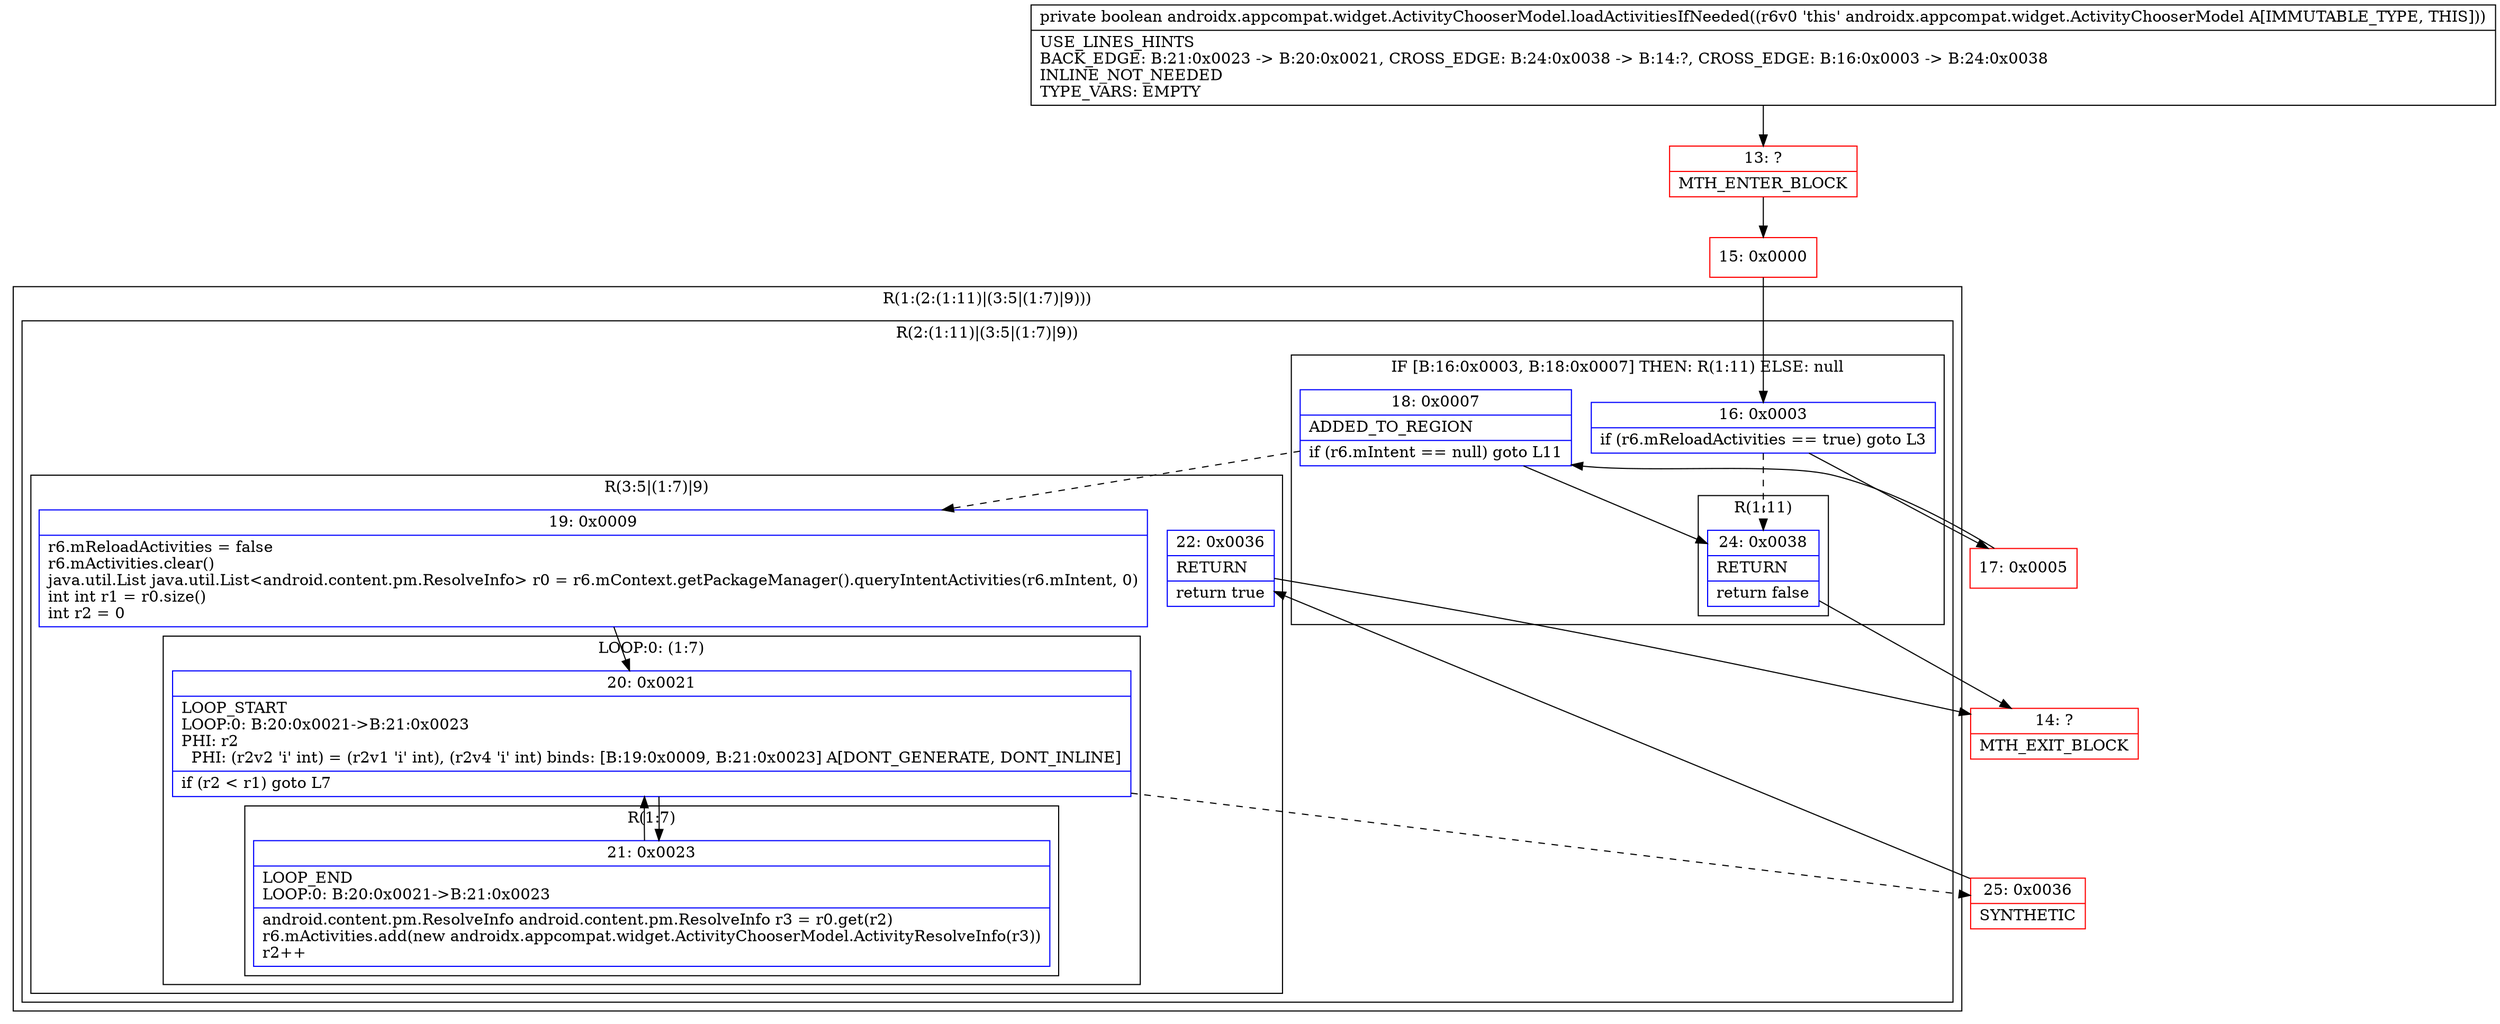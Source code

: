 digraph "CFG forandroidx.appcompat.widget.ActivityChooserModel.loadActivitiesIfNeeded()Z" {
subgraph cluster_Region_1580685156 {
label = "R(1:(2:(1:11)|(3:5|(1:7)|9)))";
node [shape=record,color=blue];
subgraph cluster_Region_1326473090 {
label = "R(2:(1:11)|(3:5|(1:7)|9))";
node [shape=record,color=blue];
subgraph cluster_IfRegion_139488355 {
label = "IF [B:16:0x0003, B:18:0x0007] THEN: R(1:11) ELSE: null";
node [shape=record,color=blue];
Node_16 [shape=record,label="{16\:\ 0x0003|if (r6.mReloadActivities == true) goto L3\l}"];
Node_18 [shape=record,label="{18\:\ 0x0007|ADDED_TO_REGION\l|if (r6.mIntent == null) goto L11\l}"];
subgraph cluster_Region_1762456543 {
label = "R(1:11)";
node [shape=record,color=blue];
Node_24 [shape=record,label="{24\:\ 0x0038|RETURN\l|return false\l}"];
}
}
subgraph cluster_Region_1211429291 {
label = "R(3:5|(1:7)|9)";
node [shape=record,color=blue];
Node_19 [shape=record,label="{19\:\ 0x0009|r6.mReloadActivities = false\lr6.mActivities.clear()\ljava.util.List java.util.List\<android.content.pm.ResolveInfo\> r0 = r6.mContext.getPackageManager().queryIntentActivities(r6.mIntent, 0)\lint int r1 = r0.size()\lint r2 = 0\l}"];
subgraph cluster_LoopRegion_1599458475 {
label = "LOOP:0: (1:7)";
node [shape=record,color=blue];
Node_20 [shape=record,label="{20\:\ 0x0021|LOOP_START\lLOOP:0: B:20:0x0021\-\>B:21:0x0023\lPHI: r2 \l  PHI: (r2v2 'i' int) = (r2v1 'i' int), (r2v4 'i' int) binds: [B:19:0x0009, B:21:0x0023] A[DONT_GENERATE, DONT_INLINE]\l|if (r2 \< r1) goto L7\l}"];
subgraph cluster_Region_1918162322 {
label = "R(1:7)";
node [shape=record,color=blue];
Node_21 [shape=record,label="{21\:\ 0x0023|LOOP_END\lLOOP:0: B:20:0x0021\-\>B:21:0x0023\l|android.content.pm.ResolveInfo android.content.pm.ResolveInfo r3 = r0.get(r2)\lr6.mActivities.add(new androidx.appcompat.widget.ActivityChooserModel.ActivityResolveInfo(r3))\lr2++\l}"];
}
}
Node_22 [shape=record,label="{22\:\ 0x0036|RETURN\l|return true\l}"];
}
}
}
Node_13 [shape=record,color=red,label="{13\:\ ?|MTH_ENTER_BLOCK\l}"];
Node_15 [shape=record,color=red,label="{15\:\ 0x0000}"];
Node_17 [shape=record,color=red,label="{17\:\ 0x0005}"];
Node_25 [shape=record,color=red,label="{25\:\ 0x0036|SYNTHETIC\l}"];
Node_14 [shape=record,color=red,label="{14\:\ ?|MTH_EXIT_BLOCK\l}"];
MethodNode[shape=record,label="{private boolean androidx.appcompat.widget.ActivityChooserModel.loadActivitiesIfNeeded((r6v0 'this' androidx.appcompat.widget.ActivityChooserModel A[IMMUTABLE_TYPE, THIS]))  | USE_LINES_HINTS\lBACK_EDGE: B:21:0x0023 \-\> B:20:0x0021, CROSS_EDGE: B:24:0x0038 \-\> B:14:?, CROSS_EDGE: B:16:0x0003 \-\> B:24:0x0038\lINLINE_NOT_NEEDED\lTYPE_VARS: EMPTY\l}"];
MethodNode -> Node_13;Node_16 -> Node_17;
Node_16 -> Node_24[style=dashed];
Node_18 -> Node_19[style=dashed];
Node_18 -> Node_24;
Node_24 -> Node_14;
Node_19 -> Node_20;
Node_20 -> Node_21;
Node_20 -> Node_25[style=dashed];
Node_21 -> Node_20;
Node_22 -> Node_14;
Node_13 -> Node_15;
Node_15 -> Node_16;
Node_17 -> Node_18;
Node_25 -> Node_22;
}

